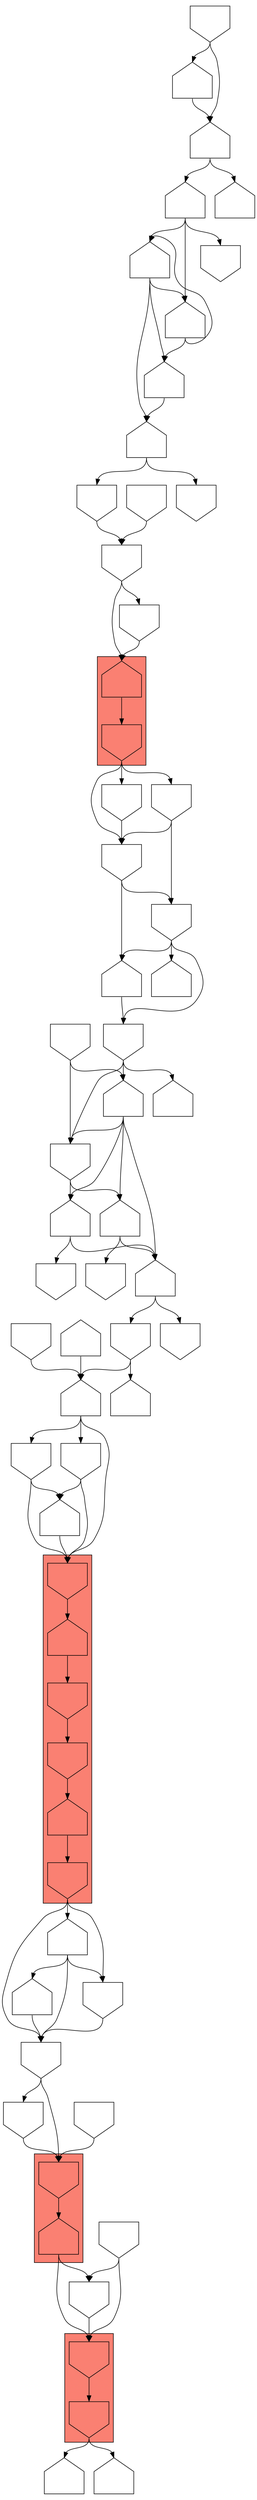 digraph asm {
	edge [headport=n,tailport=s];
subgraph cluster_C6181_223_6369_11123_8011_3422 {
	6181 [label="",height=1,width=1,shape=invhouse];
	223 [label="",height=1,width=1,shape=house];
	6369 [label="",height=1,width=1,shape=invhouse];
	11123 [label="",height=1,width=1,shape=invhouse];
	8011 [label="",height=1,width=1,shape=house];
	3422 [label="",height=1,width=1,shape=invhouse];
	style=filled;
	fillcolor=salmon;
}
subgraph cluster_C5882_14526 {
	5882 [label="",height=1,width=1,shape=invhouse];
	14526 [label="",height=1,width=1,shape=house];
	style=filled;
	fillcolor=salmon;
}
subgraph cluster_C6080_8708 {
	6080 [label="",height=1,width=1,shape=invhouse];
	8708 [label="",height=1,width=1,shape=invhouse];
	style=filled;
	fillcolor=salmon;
}
subgraph cluster_C8749_4923 {
	8749 [label="",height=1,width=1,shape=house];
	4923 [label="",height=1,width=1,shape=invhouse];
	style=filled;
	fillcolor=salmon;
}
	365 [label="",height=1,width=1,shape=invhouse];
	12882 [label="",height=1,width=1,shape=house];
	18586 [label="",height=1,width=1,shape=house];
	9532 [label="",height=1,width=1,shape=invhouse];
	15995 [label="",height=1,width=1,shape=invhouse];
	13112 [label="",height=1,width=1,shape=invhouse];
	17730 [label="",height=1,width=1,shape=invhouse];
	11291 [label="",height=1,width=1,shape=house];
	13600 [label="",height=1,width=1,shape=house];
	16721 [label="",height=1,width=1,shape=invhouse];
	8415 [label="",height=1,width=1,shape=invhouse];
	12005 [label="",height=1,width=1,shape=house];
	13915 [label="",height=1,width=1,shape=invhouse];
	8757 [label="",height=1,width=1,shape=house];
	3768 [label="",height=1,width=1,shape=invhouse];
	12522 [label="",height=1,width=1,shape=house];
	8455 [label="",height=1,width=1,shape=house];
	18327 [label="",height=1,width=1,shape=invhouse];
	5525 [label="",height=1,width=1,shape=house];
	12716 [label="",height=1,width=1,shape=invhouse];
	13742 [label="",height=1,width=1,shape=invhouse];
	13352 [label="",height=1,width=1,shape=house];
	8386 [label="",height=1,width=1,shape=invhouse];
	13800 [label="",height=1,width=1,shape=house];
	8735 [label="",height=1,width=1,shape=invhouse];
	18770 [label="",height=1,width=1,shape=house];
	11834 [label="",height=1,width=1,shape=house];
	8869 [label="",height=1,width=1,shape=invhouse];
	13993 [label="",height=1,width=1,shape=invhouse];
	15399 [label="",height=1,width=1,shape=house];
	7586 [label="",height=1,width=1,shape=invhouse];
	15640 [label="",height=1,width=1,shape=invhouse];
	4377 [label="",height=1,width=1,shape=invhouse];
	7344 [label="",height=1,width=1,shape=invhouse];
	14375 [label="",height=1,width=1,shape=invhouse];
	17574 [label="",height=1,width=1,shape=invhouse];
	5042 [label="",height=1,width=1,shape=house];
	17827 [label="",height=1,width=1,shape=invhouse];
	4051 [label="",height=1,width=1,shape=house];
	7896 [label="",height=1,width=1,shape=house];
	14590 [label="",height=1,width=1,shape=house];
	9269 [label="",height=1,width=1,shape=house];
	7905 [label="",height=1,width=1,shape=invhouse];
	2794 [label="",height=1,width=1,shape=house];
	18876 [label="",height=1,width=1,shape=house];
	15580 [label="",height=1,width=1,shape=house];
	16436 [label="",height=1,width=1,shape=invhouse];
	16726 [label="",height=1,width=1,shape=invhouse];
	12541 [label="",height=1,width=1,shape=invhouse];
	16119 [label="",height=1,width=1,shape=house];
	6181 -> 223
	223 -> 6369
	6369 -> 11123
	11123 -> 8011
	8011 -> 3422
	3422 -> 365
	3422 -> 13600
	3422 -> 16721
	365 -> 5882
	365 -> 13112
	5882 -> 14526
	14526 -> 6080
	14526 -> 9532
	6080 -> 8708
	8708 -> 12882
	8708 -> 18586
	9532 -> 6080
	15995 -> 6080
	15995 -> 9532
	13112 -> 5882
	17730 -> 5882
	11291 -> 365
	13600 -> 365
	13600 -> 11291
	13600 -> 16721
	16721 -> 365
	8415 -> 6181
	8415 -> 12005
	12005 -> 6181
	13915 -> 6181
	13915 -> 12005
	8757 -> 6181
	8757 -> 8415
	8757 -> 13915
	3768 -> 8757
	3768 -> 12522
	8455 -> 3768
	8455 -> 18327
	5525 -> 8455
	5525 -> 12716
	13742 -> 5525
	13742 -> 13352
	13352 -> 8386
	13352 -> 8455
	13800 -> 5525
	13800 -> 8455
	13800 -> 13352
	13800 -> 13742
	8735 -> 13742
	8735 -> 13800
	8735 -> 18770
	11834 -> 8735
	8869 -> 11834
	8869 -> 13993
	13993 -> 8735
	13993 -> 11834
	13993 -> 15399
	7586 -> 8869
	7586 -> 13993
	4923 -> 7586
	4923 -> 8869
	4923 -> 15640
	15640 -> 8869
	8749 -> 4923
	4377 -> 7344
	4377 -> 8749
	7344 -> 8749
	14375 -> 4377
	17574 -> 4377
	5042 -> 17574
	5042 -> 17827
	4051 -> 5042
	4051 -> 7896
	4051 -> 14590
	7896 -> 4051
	7896 -> 14590
	14590 -> 5042
	9269 -> 4051
	9269 -> 7896
	9269 -> 7905
	2794 -> 9269
	2794 -> 18876
	15580 -> 2794
	16436 -> 2794
	16436 -> 15580
	16726 -> 13742
	16726 -> 13800
	12541 -> 8757
	16119 -> 8757
}